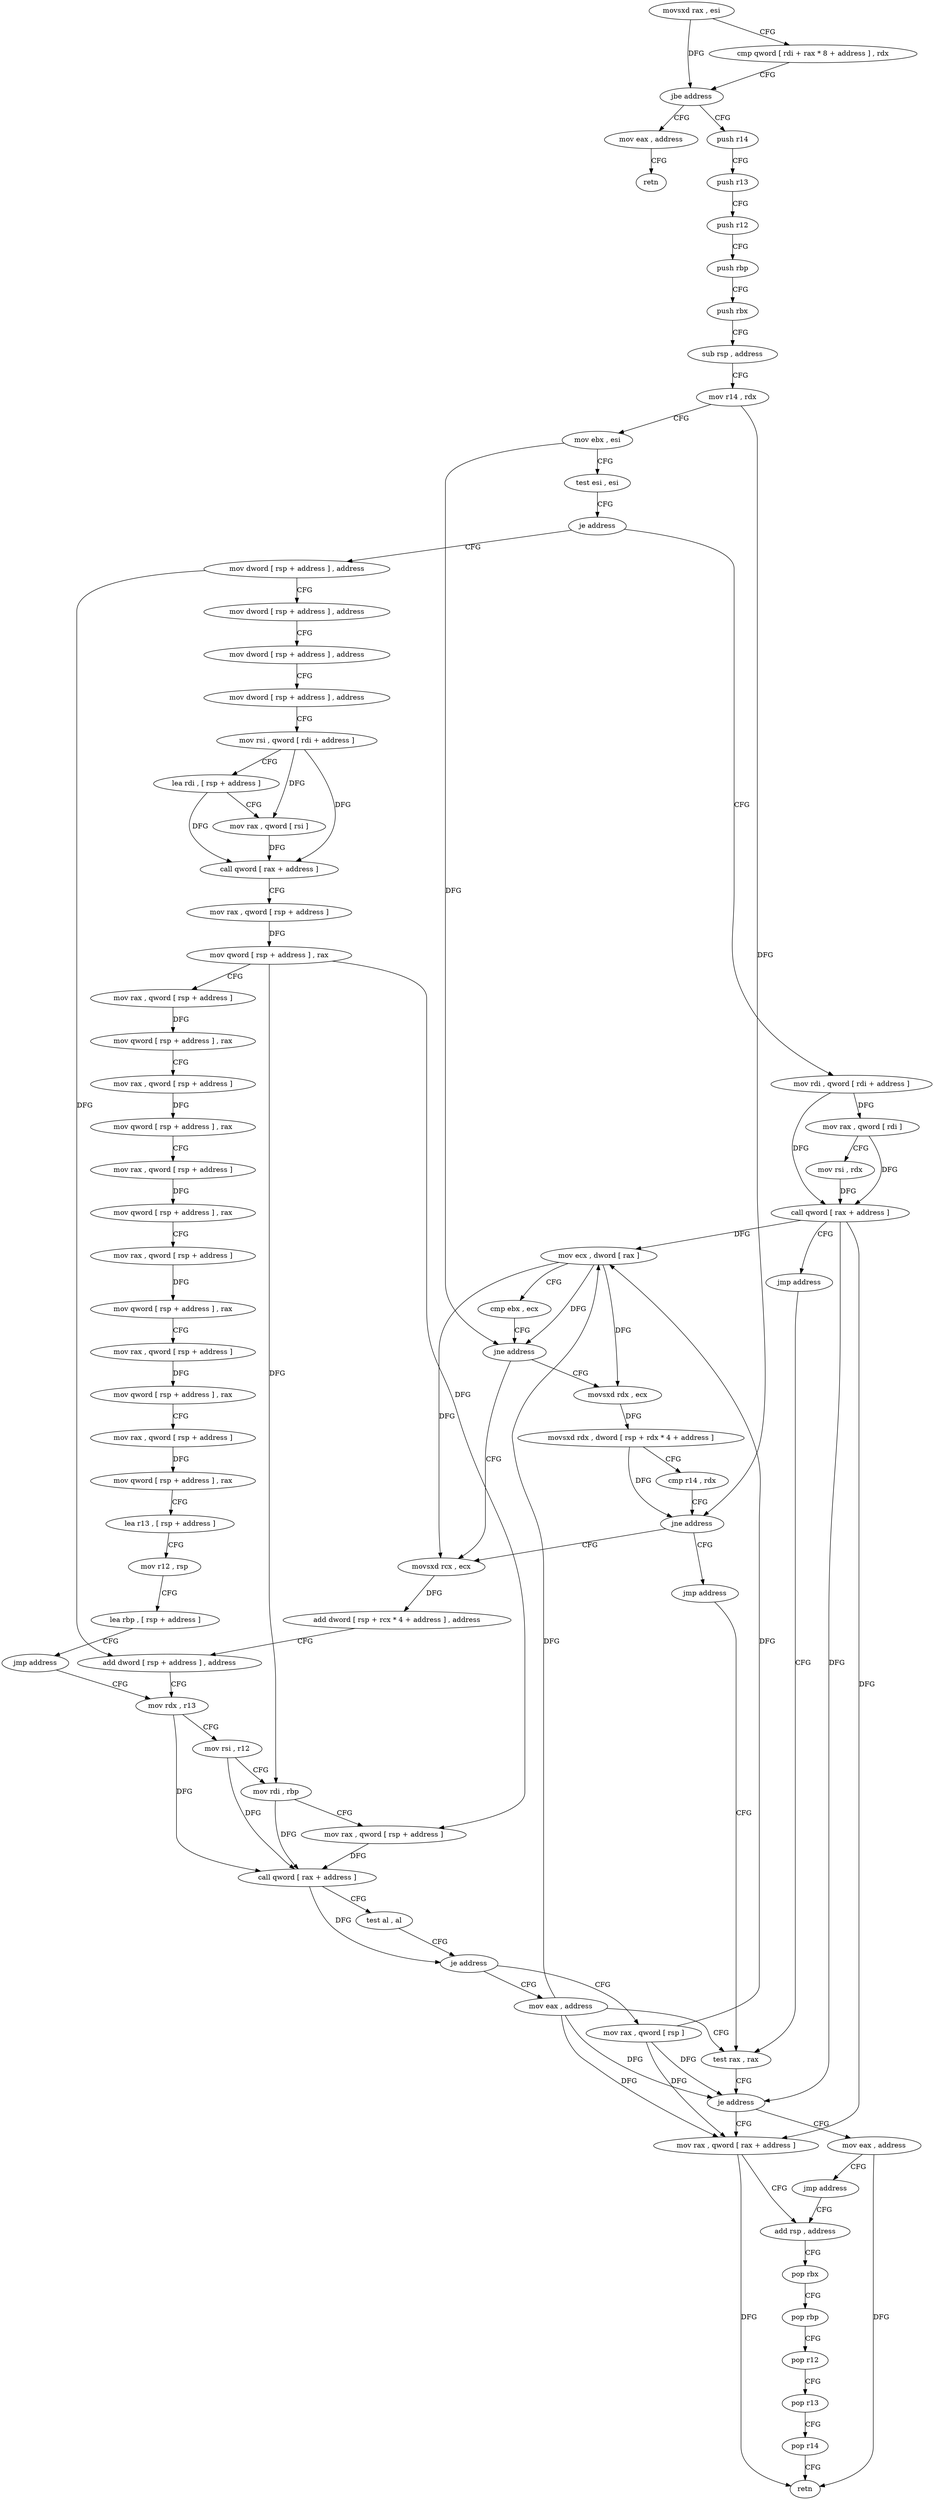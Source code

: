 digraph "func" {
"77560" [label = "movsxd rax , esi" ]
"77563" [label = "cmp qword [ rdi + rax * 8 + address ] , rdx" ]
"77571" [label = "jbe address" ]
"77862" [label = "mov eax , address" ]
"77577" [label = "push r14" ]
"77867" [label = "retn" ]
"77579" [label = "push r13" ]
"77581" [label = "push r12" ]
"77583" [label = "push rbp" ]
"77584" [label = "push rbx" ]
"77585" [label = "sub rsp , address" ]
"77592" [label = "mov r14 , rdx" ]
"77595" [label = "mov ebx , esi" ]
"77597" [label = "test esi , esi" ]
"77599" [label = "je address" ]
"77752" [label = "mov rdi , qword [ rdi + address ]" ]
"77605" [label = "mov dword [ rsp + address ] , address" ]
"77759" [label = "mov rax , qword [ rdi ]" ]
"77762" [label = "mov rsi , rdx" ]
"77765" [label = "call qword [ rax + address ]" ]
"77768" [label = "jmp address" ]
"77837" [label = "test rax , rax" ]
"77613" [label = "mov dword [ rsp + address ] , address" ]
"77621" [label = "mov dword [ rsp + address ] , address" ]
"77629" [label = "mov dword [ rsp + address ] , address" ]
"77637" [label = "mov rsi , qword [ rdi + address ]" ]
"77644" [label = "lea rdi , [ rsp + address ]" ]
"77649" [label = "mov rax , qword [ rsi ]" ]
"77652" [label = "call qword [ rax + address ]" ]
"77658" [label = "mov rax , qword [ rsp + address ]" ]
"77663" [label = "mov qword [ rsp + address ] , rax" ]
"77668" [label = "mov rax , qword [ rsp + address ]" ]
"77673" [label = "mov qword [ rsp + address ] , rax" ]
"77678" [label = "mov rax , qword [ rsp + address ]" ]
"77683" [label = "mov qword [ rsp + address ] , rax" ]
"77688" [label = "mov rax , qword [ rsp + address ]" ]
"77693" [label = "mov qword [ rsp + address ] , rax" ]
"77698" [label = "mov rax , qword [ rsp + address ]" ]
"77706" [label = "mov qword [ rsp + address ] , rax" ]
"77711" [label = "mov rax , qword [ rsp + address ]" ]
"77719" [label = "mov qword [ rsp + address ] , rax" ]
"77724" [label = "mov rax , qword [ rsp + address ]" ]
"77732" [label = "mov qword [ rsp + address ] , rax" ]
"77737" [label = "lea r13 , [ rsp + address ]" ]
"77742" [label = "mov r12 , rsp" ]
"77745" [label = "lea rbp , [ rsp + address ]" ]
"77750" [label = "jmp address" ]
"77783" [label = "mov rdx , r13" ]
"77840" [label = "je address" ]
"77868" [label = "mov eax , address" ]
"77842" [label = "mov rax , qword [ rax + address ]" ]
"77786" [label = "mov rsi , r12" ]
"77789" [label = "mov rdi , rbp" ]
"77792" [label = "mov rax , qword [ rsp + address ]" ]
"77797" [label = "call qword [ rax + address ]" ]
"77803" [label = "test al , al" ]
"77805" [label = "je address" ]
"77832" [label = "mov eax , address" ]
"77807" [label = "mov rax , qword [ rsp ]" ]
"77873" [label = "jmp address" ]
"77846" [label = "add rsp , address" ]
"77811" [label = "mov ecx , dword [ rax ]" ]
"77813" [label = "cmp ebx , ecx" ]
"77815" [label = "jne address" ]
"77770" [label = "movsxd rcx , ecx" ]
"77817" [label = "movsxd rdx , ecx" ]
"77853" [label = "pop rbx" ]
"77854" [label = "pop rbp" ]
"77855" [label = "pop r12" ]
"77857" [label = "pop r13" ]
"77859" [label = "pop r14" ]
"77861" [label = "retn" ]
"77773" [label = "add dword [ rsp + rcx * 4 + address ] , address" ]
"77778" [label = "add dword [ rsp + address ] , address" ]
"77820" [label = "movsxd rdx , dword [ rsp + rdx * 4 + address ]" ]
"77825" [label = "cmp r14 , rdx" ]
"77828" [label = "jne address" ]
"77830" [label = "jmp address" ]
"77560" -> "77563" [ label = "CFG" ]
"77560" -> "77571" [ label = "DFG" ]
"77563" -> "77571" [ label = "CFG" ]
"77571" -> "77862" [ label = "CFG" ]
"77571" -> "77577" [ label = "CFG" ]
"77862" -> "77867" [ label = "CFG" ]
"77577" -> "77579" [ label = "CFG" ]
"77579" -> "77581" [ label = "CFG" ]
"77581" -> "77583" [ label = "CFG" ]
"77583" -> "77584" [ label = "CFG" ]
"77584" -> "77585" [ label = "CFG" ]
"77585" -> "77592" [ label = "CFG" ]
"77592" -> "77595" [ label = "CFG" ]
"77592" -> "77828" [ label = "DFG" ]
"77595" -> "77597" [ label = "CFG" ]
"77595" -> "77815" [ label = "DFG" ]
"77597" -> "77599" [ label = "CFG" ]
"77599" -> "77752" [ label = "CFG" ]
"77599" -> "77605" [ label = "CFG" ]
"77752" -> "77759" [ label = "DFG" ]
"77752" -> "77765" [ label = "DFG" ]
"77605" -> "77613" [ label = "CFG" ]
"77605" -> "77778" [ label = "DFG" ]
"77759" -> "77762" [ label = "CFG" ]
"77759" -> "77765" [ label = "DFG" ]
"77762" -> "77765" [ label = "DFG" ]
"77765" -> "77768" [ label = "CFG" ]
"77765" -> "77840" [ label = "DFG" ]
"77765" -> "77842" [ label = "DFG" ]
"77765" -> "77811" [ label = "DFG" ]
"77768" -> "77837" [ label = "CFG" ]
"77837" -> "77840" [ label = "CFG" ]
"77613" -> "77621" [ label = "CFG" ]
"77621" -> "77629" [ label = "CFG" ]
"77629" -> "77637" [ label = "CFG" ]
"77637" -> "77644" [ label = "CFG" ]
"77637" -> "77649" [ label = "DFG" ]
"77637" -> "77652" [ label = "DFG" ]
"77644" -> "77649" [ label = "CFG" ]
"77644" -> "77652" [ label = "DFG" ]
"77649" -> "77652" [ label = "DFG" ]
"77652" -> "77658" [ label = "CFG" ]
"77658" -> "77663" [ label = "DFG" ]
"77663" -> "77668" [ label = "CFG" ]
"77663" -> "77792" [ label = "DFG" ]
"77663" -> "77789" [ label = "DFG" ]
"77668" -> "77673" [ label = "DFG" ]
"77673" -> "77678" [ label = "CFG" ]
"77678" -> "77683" [ label = "DFG" ]
"77683" -> "77688" [ label = "CFG" ]
"77688" -> "77693" [ label = "DFG" ]
"77693" -> "77698" [ label = "CFG" ]
"77698" -> "77706" [ label = "DFG" ]
"77706" -> "77711" [ label = "CFG" ]
"77711" -> "77719" [ label = "DFG" ]
"77719" -> "77724" [ label = "CFG" ]
"77724" -> "77732" [ label = "DFG" ]
"77732" -> "77737" [ label = "CFG" ]
"77737" -> "77742" [ label = "CFG" ]
"77742" -> "77745" [ label = "CFG" ]
"77745" -> "77750" [ label = "CFG" ]
"77750" -> "77783" [ label = "CFG" ]
"77783" -> "77786" [ label = "CFG" ]
"77783" -> "77797" [ label = "DFG" ]
"77840" -> "77868" [ label = "CFG" ]
"77840" -> "77842" [ label = "CFG" ]
"77868" -> "77873" [ label = "CFG" ]
"77868" -> "77861" [ label = "DFG" ]
"77842" -> "77846" [ label = "CFG" ]
"77842" -> "77861" [ label = "DFG" ]
"77786" -> "77789" [ label = "CFG" ]
"77786" -> "77797" [ label = "DFG" ]
"77789" -> "77792" [ label = "CFG" ]
"77789" -> "77797" [ label = "DFG" ]
"77792" -> "77797" [ label = "DFG" ]
"77797" -> "77803" [ label = "CFG" ]
"77797" -> "77805" [ label = "DFG" ]
"77803" -> "77805" [ label = "CFG" ]
"77805" -> "77832" [ label = "CFG" ]
"77805" -> "77807" [ label = "CFG" ]
"77832" -> "77837" [ label = "CFG" ]
"77832" -> "77840" [ label = "DFG" ]
"77832" -> "77842" [ label = "DFG" ]
"77832" -> "77811" [ label = "DFG" ]
"77807" -> "77811" [ label = "DFG" ]
"77807" -> "77840" [ label = "DFG" ]
"77807" -> "77842" [ label = "DFG" ]
"77873" -> "77846" [ label = "CFG" ]
"77846" -> "77853" [ label = "CFG" ]
"77811" -> "77813" [ label = "CFG" ]
"77811" -> "77815" [ label = "DFG" ]
"77811" -> "77770" [ label = "DFG" ]
"77811" -> "77817" [ label = "DFG" ]
"77813" -> "77815" [ label = "CFG" ]
"77815" -> "77770" [ label = "CFG" ]
"77815" -> "77817" [ label = "CFG" ]
"77770" -> "77773" [ label = "DFG" ]
"77817" -> "77820" [ label = "DFG" ]
"77853" -> "77854" [ label = "CFG" ]
"77854" -> "77855" [ label = "CFG" ]
"77855" -> "77857" [ label = "CFG" ]
"77857" -> "77859" [ label = "CFG" ]
"77859" -> "77861" [ label = "CFG" ]
"77773" -> "77778" [ label = "CFG" ]
"77778" -> "77783" [ label = "CFG" ]
"77820" -> "77825" [ label = "CFG" ]
"77820" -> "77828" [ label = "DFG" ]
"77825" -> "77828" [ label = "CFG" ]
"77828" -> "77770" [ label = "CFG" ]
"77828" -> "77830" [ label = "CFG" ]
"77830" -> "77837" [ label = "CFG" ]
}
